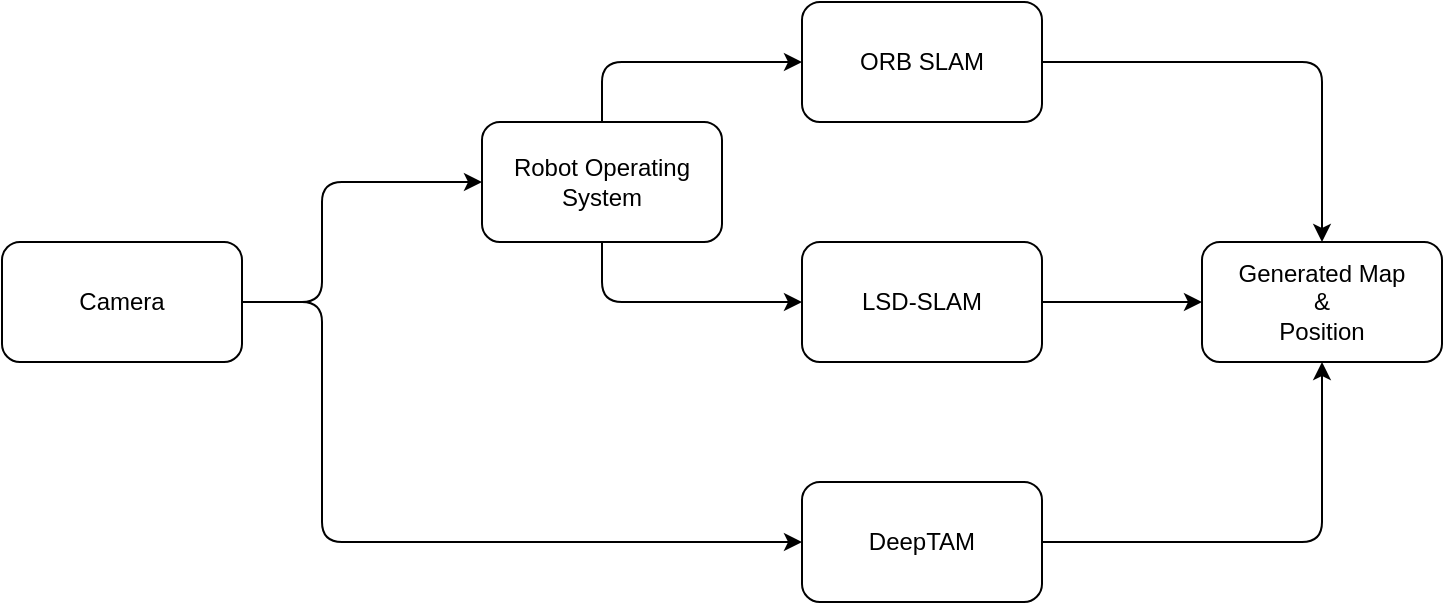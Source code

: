 <mxfile version="12.9.6" type="device"><diagram id="C5RBs43oDa-KdzZeNtuy" name="Page-1"><mxGraphModel dx="1422" dy="745" grid="1" gridSize="10" guides="1" tooltips="1" connect="1" arrows="1" fold="1" page="1" pageScale="1" pageWidth="827" pageHeight="1169" math="0" shadow="0"><root><mxCell id="WIyWlLk6GJQsqaUBKTNV-0"/><mxCell id="WIyWlLk6GJQsqaUBKTNV-1" parent="WIyWlLk6GJQsqaUBKTNV-0"/><mxCell id="IiGCKWGKmUqGJk0yxQFy-3" value="ORB SLAM" style="rounded=1;whiteSpace=wrap;html=1;" vertex="1" parent="WIyWlLk6GJQsqaUBKTNV-1"><mxGeometry x="460" y="130" width="120" height="60" as="geometry"/></mxCell><mxCell id="IiGCKWGKmUqGJk0yxQFy-4" value="&lt;div&gt;LSD-SLAM&lt;/div&gt;" style="rounded=1;whiteSpace=wrap;html=1;" vertex="1" parent="WIyWlLk6GJQsqaUBKTNV-1"><mxGeometry x="460" y="250" width="120" height="60" as="geometry"/></mxCell><mxCell id="IiGCKWGKmUqGJk0yxQFy-5" value="DeepTAM" style="rounded=1;whiteSpace=wrap;html=1;" vertex="1" parent="WIyWlLk6GJQsqaUBKTNV-1"><mxGeometry x="460" y="370" width="120" height="60" as="geometry"/></mxCell><mxCell id="IiGCKWGKmUqGJk0yxQFy-8" value="Robot Operating System" style="rounded=1;whiteSpace=wrap;html=1;" vertex="1" parent="WIyWlLk6GJQsqaUBKTNV-1"><mxGeometry x="300" y="190" width="120" height="60" as="geometry"/></mxCell><mxCell id="IiGCKWGKmUqGJk0yxQFy-9" value="" style="edgeStyle=elbowEdgeStyle;elbow=horizontal;endArrow=classic;html=1;entryX=0;entryY=0.5;entryDx=0;entryDy=0;exitX=1;exitY=0.5;exitDx=0;exitDy=0;" edge="1" parent="WIyWlLk6GJQsqaUBKTNV-1" target="IiGCKWGKmUqGJk0yxQFy-8"><mxGeometry width="50" height="50" relative="1" as="geometry"><mxPoint x="180" y="280" as="sourcePoint"/><mxPoint x="210" y="370" as="targetPoint"/><Array as="points"><mxPoint x="220" y="250"/></Array></mxGeometry></mxCell><mxCell id="IiGCKWGKmUqGJk0yxQFy-10" value="" style="edgeStyle=elbowEdgeStyle;elbow=horizontal;endArrow=classic;html=1;entryX=0;entryY=0.5;entryDx=0;entryDy=0;exitX=0.5;exitY=0;exitDx=0;exitDy=0;" edge="1" parent="WIyWlLk6GJQsqaUBKTNV-1" source="IiGCKWGKmUqGJk0yxQFy-8" target="IiGCKWGKmUqGJk0yxQFy-3"><mxGeometry width="50" height="50" relative="1" as="geometry"><mxPoint x="410" y="270" as="sourcePoint"/><mxPoint x="460" y="220" as="targetPoint"/><Array as="points"><mxPoint x="360" y="170"/></Array></mxGeometry></mxCell><mxCell id="IiGCKWGKmUqGJk0yxQFy-11" value="" style="edgeStyle=elbowEdgeStyle;elbow=horizontal;endArrow=classic;html=1;entryX=0;entryY=0.5;entryDx=0;entryDy=0;exitX=0.5;exitY=1;exitDx=0;exitDy=0;" edge="1" parent="WIyWlLk6GJQsqaUBKTNV-1" source="IiGCKWGKmUqGJk0yxQFy-8" target="IiGCKWGKmUqGJk0yxQFy-4"><mxGeometry width="50" height="50" relative="1" as="geometry"><mxPoint x="290" y="390" as="sourcePoint"/><mxPoint x="340" y="340" as="targetPoint"/><Array as="points"><mxPoint x="360" y="260"/></Array></mxGeometry></mxCell><mxCell id="IiGCKWGKmUqGJk0yxQFy-12" value="" style="edgeStyle=elbowEdgeStyle;elbow=horizontal;endArrow=classic;html=1;entryX=0;entryY=0.5;entryDx=0;entryDy=0;exitX=1;exitY=0.5;exitDx=0;exitDy=0;" edge="1" parent="WIyWlLk6GJQsqaUBKTNV-1" target="IiGCKWGKmUqGJk0yxQFy-5"><mxGeometry width="50" height="50" relative="1" as="geometry"><mxPoint x="180" y="280" as="sourcePoint"/><mxPoint x="220" y="480" as="targetPoint"/><Array as="points"><mxPoint x="220" y="350"/></Array></mxGeometry></mxCell><mxCell id="IiGCKWGKmUqGJk0yxQFy-14" value="Generated Map&lt;br&gt;&amp;amp;&lt;br&gt;&lt;div&gt;Position&lt;/div&gt;" style="rounded=1;whiteSpace=wrap;html=1;" vertex="1" parent="WIyWlLk6GJQsqaUBKTNV-1"><mxGeometry x="660" y="250" width="120" height="60" as="geometry"/></mxCell><mxCell id="IiGCKWGKmUqGJk0yxQFy-15" value="" style="edgeStyle=elbowEdgeStyle;elbow=horizontal;endArrow=classic;html=1;exitX=1;exitY=0.5;exitDx=0;exitDy=0;entryX=0.5;entryY=0;entryDx=0;entryDy=0;" edge="1" parent="WIyWlLk6GJQsqaUBKTNV-1" source="IiGCKWGKmUqGJk0yxQFy-3" target="IiGCKWGKmUqGJk0yxQFy-14"><mxGeometry width="50" height="50" relative="1" as="geometry"><mxPoint x="640" y="200" as="sourcePoint"/><mxPoint x="690" y="150" as="targetPoint"/><Array as="points"><mxPoint x="720" y="200"/></Array></mxGeometry></mxCell><mxCell id="IiGCKWGKmUqGJk0yxQFy-16" value="" style="edgeStyle=elbowEdgeStyle;elbow=horizontal;endArrow=classic;html=1;exitX=1;exitY=0.5;exitDx=0;exitDy=0;entryX=0;entryY=0.5;entryDx=0;entryDy=0;" edge="1" parent="WIyWlLk6GJQsqaUBKTNV-1" source="IiGCKWGKmUqGJk0yxQFy-4" target="IiGCKWGKmUqGJk0yxQFy-14"><mxGeometry width="50" height="50" relative="1" as="geometry"><mxPoint x="640" y="430" as="sourcePoint"/><mxPoint x="690" y="380" as="targetPoint"/></mxGeometry></mxCell><mxCell id="IiGCKWGKmUqGJk0yxQFy-17" value="" style="edgeStyle=elbowEdgeStyle;elbow=vertical;endArrow=classic;html=1;entryX=0.5;entryY=1;entryDx=0;entryDy=0;exitX=1;exitY=0.5;exitDx=0;exitDy=0;" edge="1" parent="WIyWlLk6GJQsqaUBKTNV-1" source="IiGCKWGKmUqGJk0yxQFy-5" target="IiGCKWGKmUqGJk0yxQFy-14"><mxGeometry width="50" height="50" relative="1" as="geometry"><mxPoint x="680" y="440" as="sourcePoint"/><mxPoint x="730" y="390" as="targetPoint"/><Array as="points"><mxPoint x="650" y="400"/></Array></mxGeometry></mxCell><mxCell id="IiGCKWGKmUqGJk0yxQFy-18" value="Camera" style="rounded=1;whiteSpace=wrap;html=1;" vertex="1" parent="WIyWlLk6GJQsqaUBKTNV-1"><mxGeometry x="60" y="250" width="120" height="60" as="geometry"/></mxCell></root></mxGraphModel></diagram></mxfile>